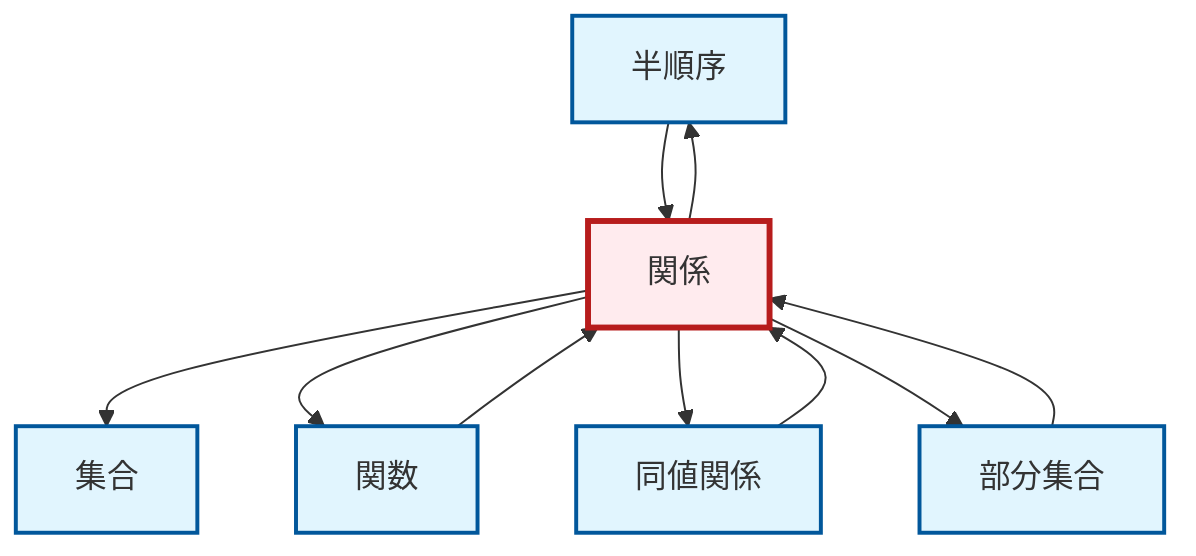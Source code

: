 graph TD
    classDef definition fill:#e1f5fe,stroke:#01579b,stroke-width:2px
    classDef theorem fill:#f3e5f5,stroke:#4a148c,stroke-width:2px
    classDef axiom fill:#fff3e0,stroke:#e65100,stroke-width:2px
    classDef example fill:#e8f5e9,stroke:#1b5e20,stroke-width:2px
    classDef current fill:#ffebee,stroke:#b71c1c,stroke-width:3px
    def-partial-order["半順序"]:::definition
    def-subset["部分集合"]:::definition
    def-function["関数"]:::definition
    def-relation["関係"]:::definition
    def-equivalence-relation["同値関係"]:::definition
    def-set["集合"]:::definition
    def-function --> def-relation
    def-relation --> def-set
    def-equivalence-relation --> def-relation
    def-relation --> def-function
    def-relation --> def-equivalence-relation
    def-relation --> def-subset
    def-subset --> def-relation
    def-partial-order --> def-relation
    def-relation --> def-partial-order
    class def-relation current